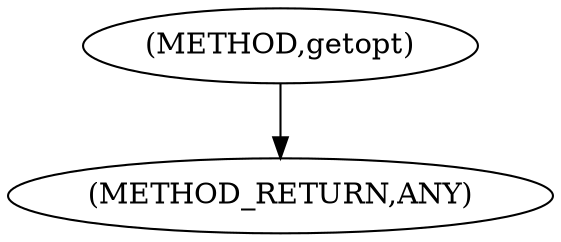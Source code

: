 digraph "getopt" {  
"100233" [label = <(METHOD,getopt)> ]
"100237" [label = <(METHOD_RETURN,ANY)> ]
  "100233" -> "100237" 
}
